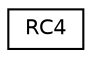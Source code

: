 digraph "Graphical Class Hierarchy"
{
  edge [fontname="Helvetica",fontsize="10",labelfontname="Helvetica",labelfontsize="10"];
  node [fontname="Helvetica",fontsize="10",shape=record];
  rankdir="LR";
  Node1 [label="RC4",height=0.2,width=0.4,color="black", fillcolor="white", style="filled",URL="$d8/d56/classRC4.html"];
}
